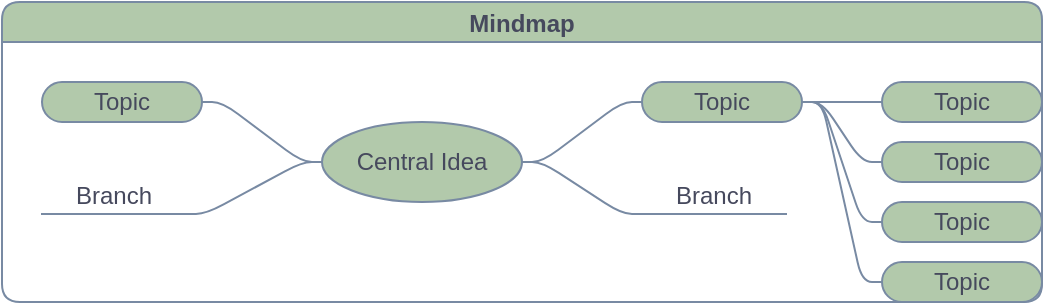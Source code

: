 <mxfile version="15.5.9" type="github">
  <diagram id="WJ9BeAuLm62Ba0F3D9UN" name="第 1 页">
    <mxGraphModel dx="1162" dy="724" grid="1" gridSize="10" guides="1" tooltips="1" connect="1" arrows="1" fold="1" page="1" pageScale="1" pageWidth="827" pageHeight="1169" math="0" shadow="0">
      <root>
        <mxCell id="0" />
        <mxCell id="1" parent="0" />
        <mxCell id="N2kTKkAlgSf3bYL6WLcB-12" value="Mindmap" style="swimlane;startSize=20;horizontal=1;containerType=tree;rounded=1;fillColor=#B2C9AB;strokeColor=#788AA3;fontColor=#46495D;" vertex="1" parent="1">
          <mxGeometry x="210" y="160" width="520" height="150" as="geometry">
            <mxRectangle x="210" y="160" width="90" height="20" as="alternateBounds" />
          </mxGeometry>
        </mxCell>
        <mxCell id="N2kTKkAlgSf3bYL6WLcB-13" value="" style="edgeStyle=entityRelationEdgeStyle;startArrow=none;endArrow=none;segment=10;strokeColor=#788AA3;fontColor=#46495D;" edge="1" parent="N2kTKkAlgSf3bYL6WLcB-12" source="N2kTKkAlgSf3bYL6WLcB-17" target="N2kTKkAlgSf3bYL6WLcB-18">
          <mxGeometry relative="1" as="geometry" />
        </mxCell>
        <mxCell id="N2kTKkAlgSf3bYL6WLcB-14" value="" style="edgeStyle=entityRelationEdgeStyle;startArrow=none;endArrow=none;segment=10;strokeColor=#788AA3;fontColor=#46495D;" edge="1" parent="N2kTKkAlgSf3bYL6WLcB-12" source="N2kTKkAlgSf3bYL6WLcB-17" target="N2kTKkAlgSf3bYL6WLcB-19">
          <mxGeometry relative="1" as="geometry" />
        </mxCell>
        <mxCell id="N2kTKkAlgSf3bYL6WLcB-15" value="" style="edgeStyle=entityRelationEdgeStyle;startArrow=none;endArrow=none;segment=10;strokeColor=#788AA3;fontColor=#46495D;" edge="1" parent="N2kTKkAlgSf3bYL6WLcB-12" source="N2kTKkAlgSf3bYL6WLcB-17" target="N2kTKkAlgSf3bYL6WLcB-20">
          <mxGeometry relative="1" as="geometry" />
        </mxCell>
        <mxCell id="N2kTKkAlgSf3bYL6WLcB-16" value="" style="edgeStyle=entityRelationEdgeStyle;startArrow=none;endArrow=none;segment=10;strokeColor=#788AA3;fontColor=#46495D;" edge="1" parent="N2kTKkAlgSf3bYL6WLcB-12" source="N2kTKkAlgSf3bYL6WLcB-17" target="N2kTKkAlgSf3bYL6WLcB-21">
          <mxGeometry relative="1" as="geometry" />
        </mxCell>
        <mxCell id="N2kTKkAlgSf3bYL6WLcB-17" value="Central Idea" style="ellipse;whiteSpace=wrap;html=1;align=center;treeFolding=1;treeMoving=1;newEdgeStyle={&quot;edgeStyle&quot;:&quot;entityRelationEdgeStyle&quot;,&quot;startArrow&quot;:&quot;none&quot;,&quot;endArrow&quot;:&quot;none&quot;,&quot;segment&quot;:10,&quot;curved&quot;:1};rounded=1;fillColor=#B2C9AB;strokeColor=#788AA3;fontColor=#46495D;" vertex="1" parent="N2kTKkAlgSf3bYL6WLcB-12">
          <mxGeometry x="160" y="60" width="100" height="40" as="geometry" />
        </mxCell>
        <mxCell id="N2kTKkAlgSf3bYL6WLcB-18" value="Topic" style="whiteSpace=wrap;html=1;arcSize=50;align=center;verticalAlign=middle;strokeWidth=1;autosize=1;spacing=4;treeFolding=1;treeMoving=1;newEdgeStyle={&quot;edgeStyle&quot;:&quot;entityRelationEdgeStyle&quot;,&quot;startArrow&quot;:&quot;none&quot;,&quot;endArrow&quot;:&quot;none&quot;,&quot;segment&quot;:10,&quot;curved&quot;:1};rounded=1;fillColor=#B2C9AB;strokeColor=#788AA3;fontColor=#46495D;" vertex="1" parent="N2kTKkAlgSf3bYL6WLcB-12">
          <mxGeometry x="320" y="40" width="80" height="20" as="geometry" />
        </mxCell>
        <mxCell id="N2kTKkAlgSf3bYL6WLcB-19" value="Branch" style="whiteSpace=wrap;html=1;shape=partialRectangle;top=0;left=0;bottom=1;right=0;points=[[0,1],[1,1]];fillColor=none;align=center;verticalAlign=bottom;routingCenterY=0.5;snapToPoint=1;autosize=1;treeFolding=1;treeMoving=1;newEdgeStyle={&quot;edgeStyle&quot;:&quot;entityRelationEdgeStyle&quot;,&quot;startArrow&quot;:&quot;none&quot;,&quot;endArrow&quot;:&quot;none&quot;,&quot;segment&quot;:10,&quot;curved&quot;:1};rounded=1;strokeColor=#788AA3;fontColor=#46495D;" vertex="1" parent="N2kTKkAlgSf3bYL6WLcB-12">
          <mxGeometry x="320" y="80" width="72" height="26" as="geometry" />
        </mxCell>
        <mxCell id="N2kTKkAlgSf3bYL6WLcB-20" value="Topic" style="whiteSpace=wrap;html=1;arcSize=50;align=center;verticalAlign=middle;strokeWidth=1;autosize=1;spacing=4;treeFolding=1;treeMoving=1;newEdgeStyle={&quot;edgeStyle&quot;:&quot;entityRelationEdgeStyle&quot;,&quot;startArrow&quot;:&quot;none&quot;,&quot;endArrow&quot;:&quot;none&quot;,&quot;segment&quot;:10,&quot;curved&quot;:1};rounded=1;fillColor=#B2C9AB;strokeColor=#788AA3;fontColor=#46495D;" vertex="1" parent="N2kTKkAlgSf3bYL6WLcB-12">
          <mxGeometry x="20" y="40" width="80" height="20" as="geometry" />
        </mxCell>
        <mxCell id="N2kTKkAlgSf3bYL6WLcB-21" value="Branch" style="whiteSpace=wrap;html=1;shape=partialRectangle;top=0;left=0;bottom=1;right=0;points=[[0,1],[1,1]];fillColor=none;align=center;verticalAlign=bottom;routingCenterY=0.5;snapToPoint=1;autosize=1;treeFolding=1;treeMoving=1;newEdgeStyle={&quot;edgeStyle&quot;:&quot;entityRelationEdgeStyle&quot;,&quot;startArrow&quot;:&quot;none&quot;,&quot;endArrow&quot;:&quot;none&quot;,&quot;segment&quot;:10,&quot;curved&quot;:1};rounded=1;strokeColor=#788AA3;fontColor=#46495D;" vertex="1" parent="N2kTKkAlgSf3bYL6WLcB-12">
          <mxGeometry x="20" y="80" width="72" height="26" as="geometry" />
        </mxCell>
        <mxCell id="N2kTKkAlgSf3bYL6WLcB-22" value="" style="edgeStyle=entityRelationEdgeStyle;startArrow=none;endArrow=none;segment=10;strokeColor=#788AA3;fontColor=#46495D;" edge="1" target="N2kTKkAlgSf3bYL6WLcB-23" source="N2kTKkAlgSf3bYL6WLcB-18" parent="N2kTKkAlgSf3bYL6WLcB-12">
          <mxGeometry relative="1" as="geometry">
            <mxPoint x="470" y="240" as="sourcePoint" />
          </mxGeometry>
        </mxCell>
        <mxCell id="N2kTKkAlgSf3bYL6WLcB-23" value="Topic" style="whiteSpace=wrap;html=1;arcSize=50;align=center;verticalAlign=middle;strokeWidth=1;autosize=1;spacing=4;treeFolding=1;treeMoving=1;newEdgeStyle={&quot;edgeStyle&quot;:&quot;entityRelationEdgeStyle&quot;,&quot;startArrow&quot;:&quot;none&quot;,&quot;endArrow&quot;:&quot;none&quot;,&quot;segment&quot;:10,&quot;curved&quot;:1};rounded=1;fillColor=#B2C9AB;strokeColor=#788AA3;fontColor=#46495D;" vertex="1" parent="N2kTKkAlgSf3bYL6WLcB-12">
          <mxGeometry x="440" y="40" width="80" height="20" as="geometry" />
        </mxCell>
        <mxCell id="N2kTKkAlgSf3bYL6WLcB-24" value="" style="edgeStyle=entityRelationEdgeStyle;startArrow=none;endArrow=none;segment=10;strokeColor=#788AA3;fontColor=#46495D;" edge="1" target="N2kTKkAlgSf3bYL6WLcB-25" source="N2kTKkAlgSf3bYL6WLcB-18" parent="N2kTKkAlgSf3bYL6WLcB-12">
          <mxGeometry relative="1" as="geometry">
            <mxPoint x="470" y="240" as="sourcePoint" />
          </mxGeometry>
        </mxCell>
        <mxCell id="N2kTKkAlgSf3bYL6WLcB-25" value="Topic" style="whiteSpace=wrap;html=1;arcSize=50;align=center;verticalAlign=middle;strokeWidth=1;autosize=1;spacing=4;treeFolding=1;treeMoving=1;newEdgeStyle={&quot;edgeStyle&quot;:&quot;entityRelationEdgeStyle&quot;,&quot;startArrow&quot;:&quot;none&quot;,&quot;endArrow&quot;:&quot;none&quot;,&quot;segment&quot;:10,&quot;curved&quot;:1};rounded=1;fillColor=#B2C9AB;strokeColor=#788AA3;fontColor=#46495D;" vertex="1" parent="N2kTKkAlgSf3bYL6WLcB-12">
          <mxGeometry x="440" y="100" width="80" height="20" as="geometry" />
        </mxCell>
        <mxCell id="N2kTKkAlgSf3bYL6WLcB-26" value="" style="edgeStyle=entityRelationEdgeStyle;startArrow=none;endArrow=none;segment=10;strokeColor=#788AA3;fontColor=#46495D;" edge="1" target="N2kTKkAlgSf3bYL6WLcB-27" source="N2kTKkAlgSf3bYL6WLcB-18" parent="N2kTKkAlgSf3bYL6WLcB-12">
          <mxGeometry relative="1" as="geometry">
            <mxPoint x="610" y="210" as="sourcePoint" />
          </mxGeometry>
        </mxCell>
        <mxCell id="N2kTKkAlgSf3bYL6WLcB-27" value="Topic" style="whiteSpace=wrap;html=1;arcSize=50;align=center;verticalAlign=middle;strokeWidth=1;autosize=1;spacing=4;treeFolding=1;treeMoving=1;newEdgeStyle={&quot;edgeStyle&quot;:&quot;entityRelationEdgeStyle&quot;,&quot;startArrow&quot;:&quot;none&quot;,&quot;endArrow&quot;:&quot;none&quot;,&quot;segment&quot;:10,&quot;curved&quot;:1};rounded=1;fillColor=#B2C9AB;strokeColor=#788AA3;fontColor=#46495D;" vertex="1" parent="N2kTKkAlgSf3bYL6WLcB-12">
          <mxGeometry x="440" y="70" width="80" height="20" as="geometry" />
        </mxCell>
        <mxCell id="N2kTKkAlgSf3bYL6WLcB-28" value="" style="edgeStyle=entityRelationEdgeStyle;startArrow=none;endArrow=none;segment=10;strokeColor=#788AA3;fontColor=#46495D;" edge="1" target="N2kTKkAlgSf3bYL6WLcB-29" source="N2kTKkAlgSf3bYL6WLcB-18" parent="N2kTKkAlgSf3bYL6WLcB-12">
          <mxGeometry relative="1" as="geometry">
            <mxPoint x="610" y="210" as="sourcePoint" />
          </mxGeometry>
        </mxCell>
        <mxCell id="N2kTKkAlgSf3bYL6WLcB-29" value="Topic" style="whiteSpace=wrap;html=1;arcSize=50;align=center;verticalAlign=middle;strokeWidth=1;autosize=1;spacing=4;treeFolding=1;treeMoving=1;newEdgeStyle={&quot;edgeStyle&quot;:&quot;entityRelationEdgeStyle&quot;,&quot;startArrow&quot;:&quot;none&quot;,&quot;endArrow&quot;:&quot;none&quot;,&quot;segment&quot;:10,&quot;curved&quot;:1};rounded=1;fillColor=#B2C9AB;strokeColor=#788AA3;fontColor=#46495D;" vertex="1" parent="N2kTKkAlgSf3bYL6WLcB-12">
          <mxGeometry x="440" y="130" width="80" height="20" as="geometry" />
        </mxCell>
      </root>
    </mxGraphModel>
  </diagram>
</mxfile>
